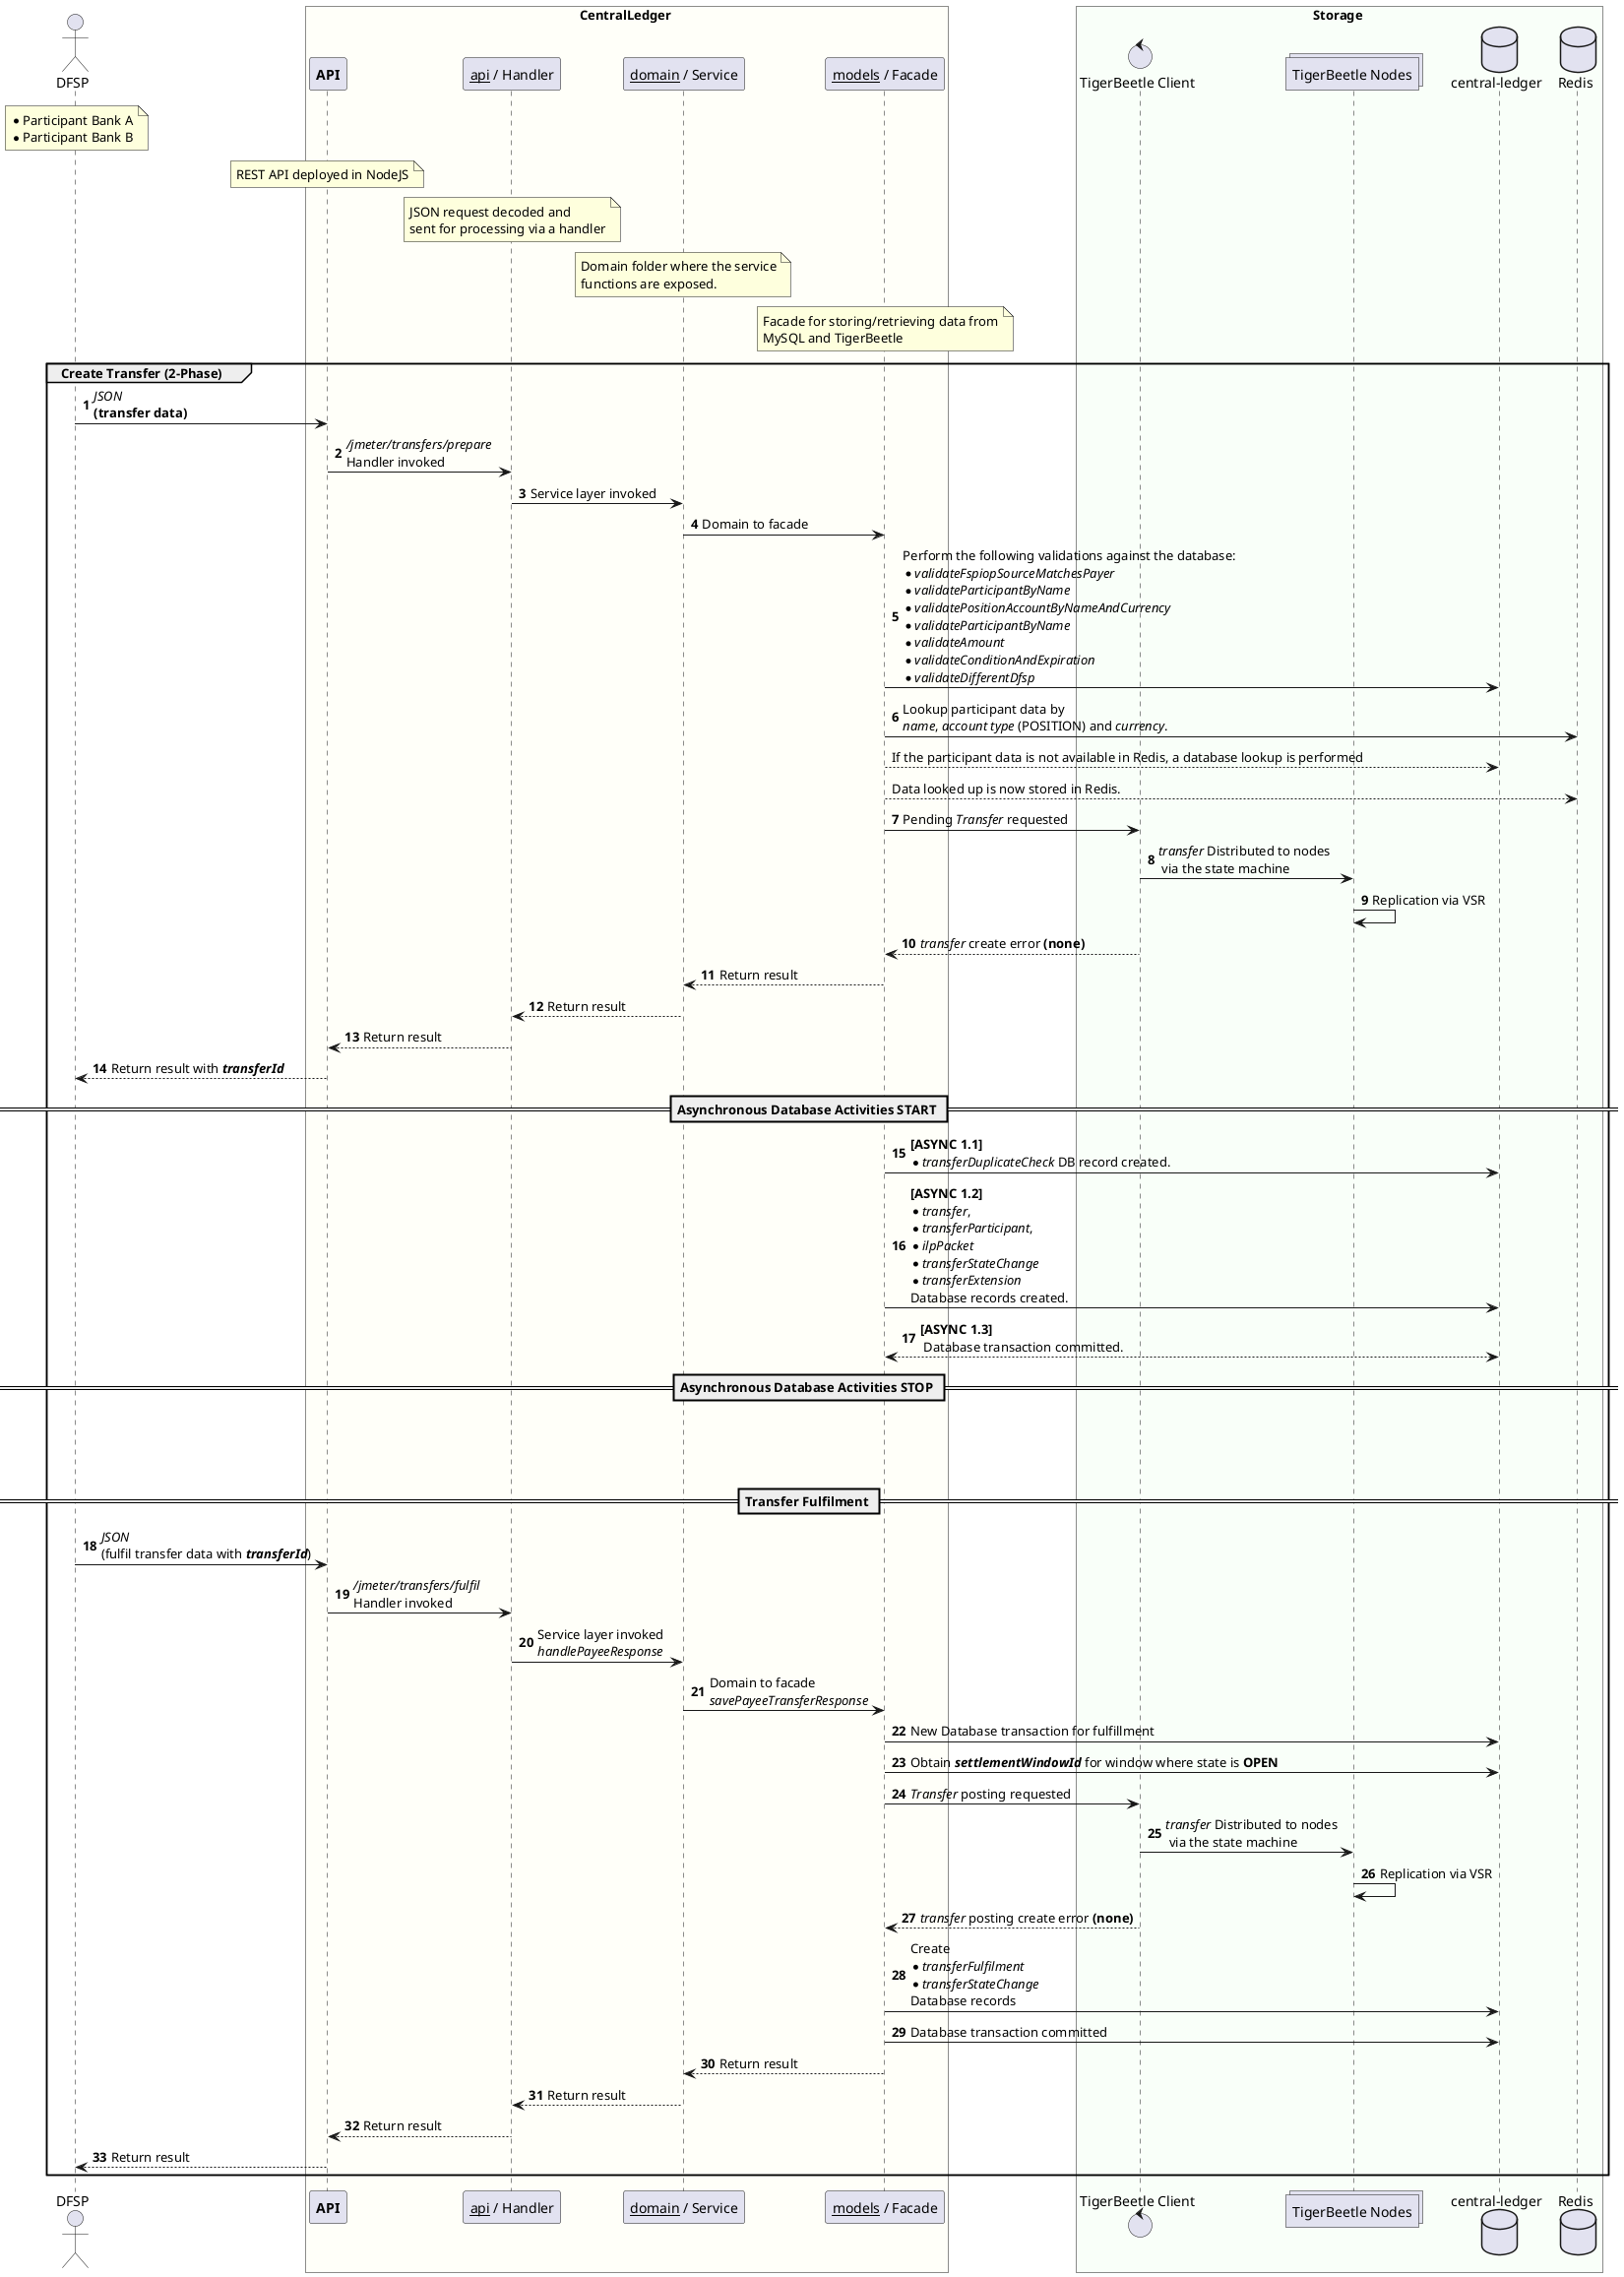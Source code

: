 @startuml

actor "DFSP" as dfsp
note over dfsp
    * Participant Bank A
    * Participant Bank B
end note

box CentralLedger #FFFFF9
    participant "**API**" as cl_api
    participant "__api__ / Handler" as cl_handler
    participant "__domain__ / Service" as cl_domain
    participant "__models__ / Facade" as cl_facade

    note over cl_api
        REST API deployed in NodeJS
    end note

    note over cl_handler
        JSON request decoded and
        sent for processing via a handler
    end note

    note over cl_domain
        Domain folder where the service
        functions are exposed.
    end note

    note over cl_facade
        Facade for storing/retrieving data from
        MySQL and TigerBeetle
    end note
end box

box Storage #F9FFF9
	control "TigerBeetle Client" as tb_client
	collections "TigerBeetle Nodes" as tb_nodes
	database "central-ledger" as cl_db
	database "Redis" as redis_cache
end box

autonumber
group Create Transfer (2-Phase)
    dfsp -> cl_api : //JSON// \n**(transfer data)**
    cl_api -> cl_handler : ///jmeter/transfers/prepare// \nHandler invoked
    cl_handler -> cl_domain : Service layer invoked
    cl_domain -> cl_facade : Domain to facade
    cl_facade -> cl_db : Perform the following validations against the database:\n*//validateFspiopSourceMatchesPayer//\n*//validateParticipantByName//\n*//validatePositionAccountByNameAndCurrency//\n*//validateParticipantByName//\n*//validateAmount//\n*//validateConditionAndExpiration//\n*//validateDifferentDfsp//
    cl_facade -> redis_cache : Lookup participant data by \n//name//, //account type// (POSITION) and //currency//.
    autonumber stop
    cl_facade --> cl_db : If the participant data is not available in Redis, a database lookup is performed
    cl_facade --> redis_cache : Data looked up is now stored in Redis.
    autonumber resume
    cl_facade -> tb_client : Pending //Transfer// requested
    tb_client -> tb_nodes : //transfer// Distributed to nodes\n via the state machine
    tb_nodes -> tb_nodes : Replication via VSR
    tb_client --> cl_facade : //transfer// create error **(none)**
    cl_facade --> cl_domain : Return result
    cl_domain --> cl_handler : Return result
    cl_handler --> cl_api : Return result
    cl_api --> dfsp : Return result with //**transferId**//
    == Asynchronous Database Activities START ==
    cl_facade -> cl_db : **[ASYNC 1.1]**\n*//transferDuplicateCheck// DB record created.
    cl_facade -> cl_db : **[ASYNC 1.2]**\n*//transfer//, \n*//transferParticipant//, \n*//ilpPacket// \n*//transferStateChange// \n*//transferExtension//\nDatabase records created.
    cl_db <--> cl_facade : **[ASYNC 1.3]**\n Database transaction committed.
    == Asynchronous Database Activities STOP ==

||70||

    == Transfer Fulfilment ==
    dfsp -> cl_api : //JSON// \n(fulfil transfer data with //**transferId**//)
    cl_api -> cl_handler : ///jmeter/transfers/fulfil// \nHandler invoked
    cl_handler -> cl_domain : Service layer invoked \n//handlePayeeResponse//
    cl_domain -> cl_facade : Domain to facade \n//savePayeeTransferResponse//
    cl_facade -> cl_db : New Database transaction for fulfillment
    cl_facade -> cl_db : Obtain //**settlementWindowId**// for window where state is **OPEN**
    cl_facade -> tb_client : //Transfer// posting requested
    tb_client -> tb_nodes : //transfer// Distributed to nodes\n via the state machine
    tb_nodes -> tb_nodes : Replication via VSR
    tb_client --> cl_facade : //transfer// posting create error **(none)**
    cl_facade -> cl_db : Create \n*//transferFulfilment// \n*//transferStateChange// \nDatabase records
    cl_facade -> cl_db : Database transaction committed
    cl_facade --> cl_domain : Return result
    cl_domain --> cl_handler : Return result
    cl_handler --> cl_api : Return result
    cl_api --> dfsp : Return result
end

@enduml
